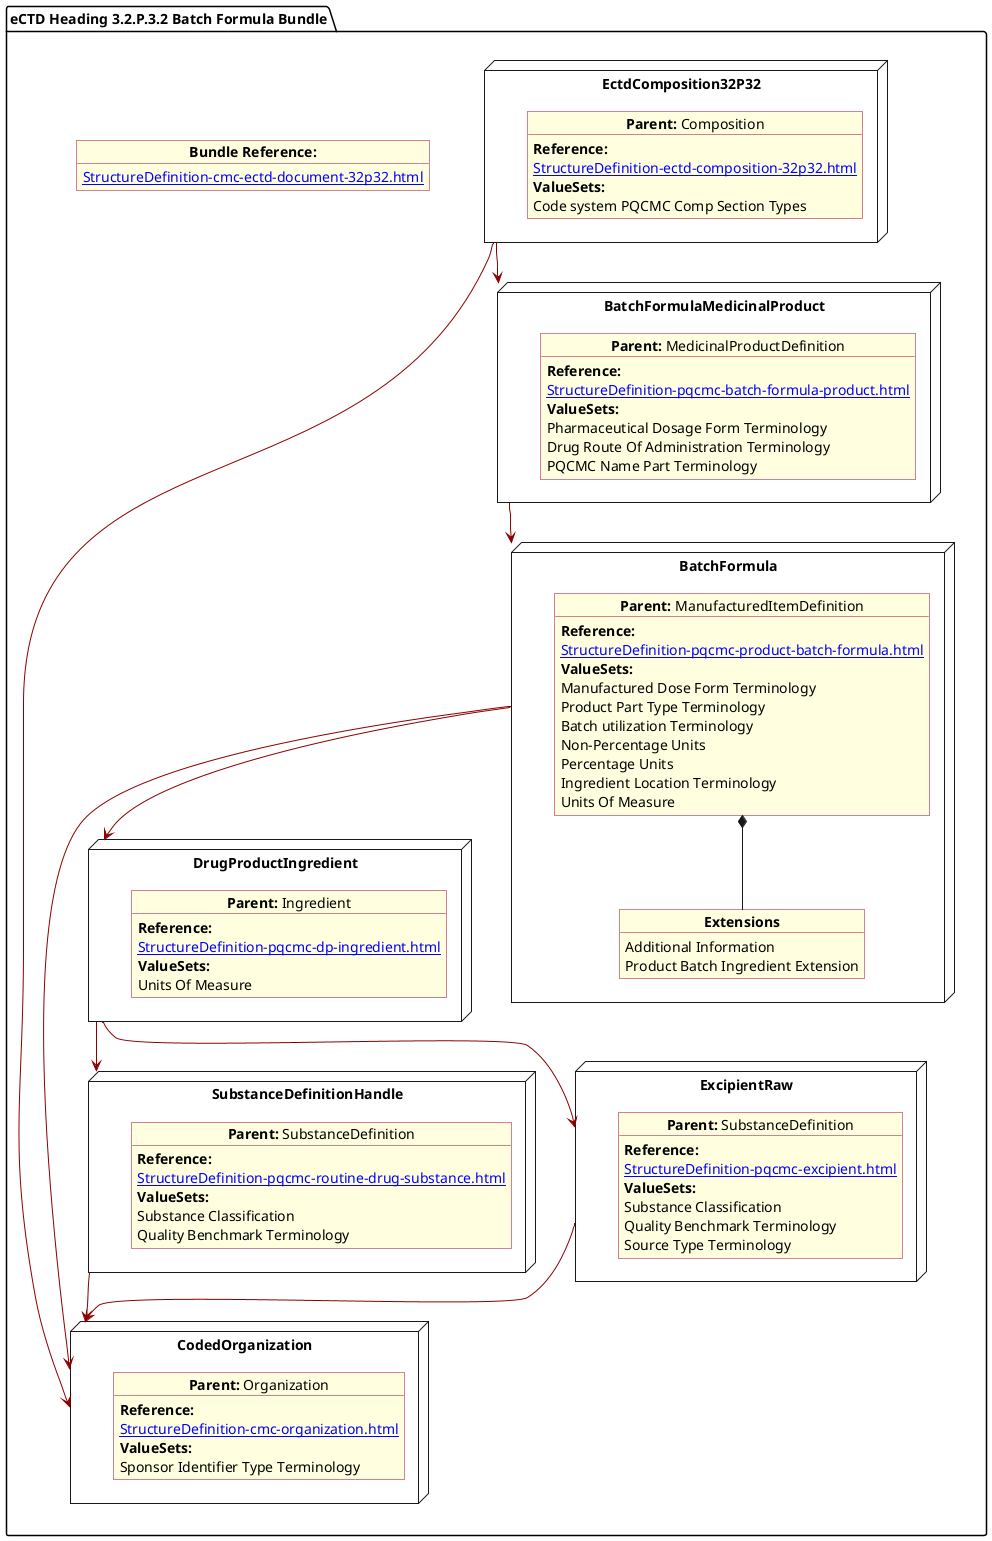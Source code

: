 @startuml BatchForm
allowmixing
'Mixed model of use case and object
skinparam svgDimensionStyle false
skinparam ObjectBackgroundColor LightYellow
skinparam ObjectBorderColor #A80036
skinparam activityDiamondBorderColor #A80036
skinparam activityDiamondBackgroundColor lawnGreen
skinparam ClassBorderThickness 4

package "eCTD Heading 3.2.P.3.2 Batch Formula Bundle" as NODES {

   object "**Bundle Reference:**" as objbun {
              [[StructureDefinition-cmc-ectd-document-32p32.html]]
    }  

  node "EctdComposition32P32" as N1 { 
      object "**Parent:** Composition" as obj1 {
                   **Reference:**
      [[StructureDefinition-ectd-composition-32p32.html]]
      **ValueSets:**
  Code system PQCMC Comp Section Types
    }
     
}
node "CodedOrganization" as NSO { 
      object "**Parent:** Organization" as objAu {
        **Reference:**
      [[StructureDefinition-cmc-organization.html]]
        **ValueSets:**
        Sponsor Identifier Type Terminology 
    }
}

node "DrugProductIngredient" as NNgred { 
      object "**Parent:** Ingredient" as obj10 {
             **Reference:**
      [[StructureDefinition-pqcmc-dp-ingredient.html]]
        **ValueSets:**
        Units Of Measure    
      }      

}

node "SubstanceDefinitionHandle" as NNS { 
      object "**Parent:** SubstanceDefinition" as obj4 {
                   **Reference:**
      [[StructureDefinition-pqcmc-routine-drug-substance.html]]
                **ValueSets:**
                Substance Classification
                Quality Benchmark Terminology
      }  
}

node "ExcipientRaw" as NNSEx { 
      object "**Parent:** SubstanceDefinition" as obj42 {
                   **Reference:**
      [[StructureDefinition-pqcmc-excipient.html]]
                **ValueSets:**
                Substance Classification
                Quality Benchmark Terminology
                Source Type Terminology
      }  
}

node "BatchFormulaMedicinalProduct" as NN2 { 
      object "**Parent:** MedicinalProductDefinition" as obj32 {
                   **Reference:**
      [[StructureDefinition-pqcmc-batch-formula-product.html]]
          **ValueSets:**
           Pharmaceutical Dosage Form Terminology
          Drug Route Of Administration Terminology
          PQCMC Name Part Terminology
      }
}

node "BatchFormula" as NN { 
      object "**Parent:** ManufacturedItemDefinition" as obj3 {
         **Reference:**
      [[StructureDefinition-pqcmc-product-batch-formula.html]]
        **ValueSets:**
        Manufactured Dose Form Terminology
        Product Part Type Terminology 
        Batch utilization Terminology
        Non-Percentage Units
        Percentage Units
        Ingredient Location Terminology
        Units Of Measure

      } 
      object "**Extensions**" as objExs2 {
        Additional Information
        Product Batch Ingredient Extension
}

 obj3 *-- objExs2     
}
N1 -[#darkred]--> NSO   
N1 -[#darkred]-> NN2
NNS -[#darkred]-> NSO
NN -[#darkred]-> NSO
NN -[#darkred]-> NNgred
NN2 -[#darkred]-> NN
NNgred -[#darkred]-> NNS
NNgred -[#darkred]->NNSEx
NNSEx -[#darkred]-> NSO
}
@enduml